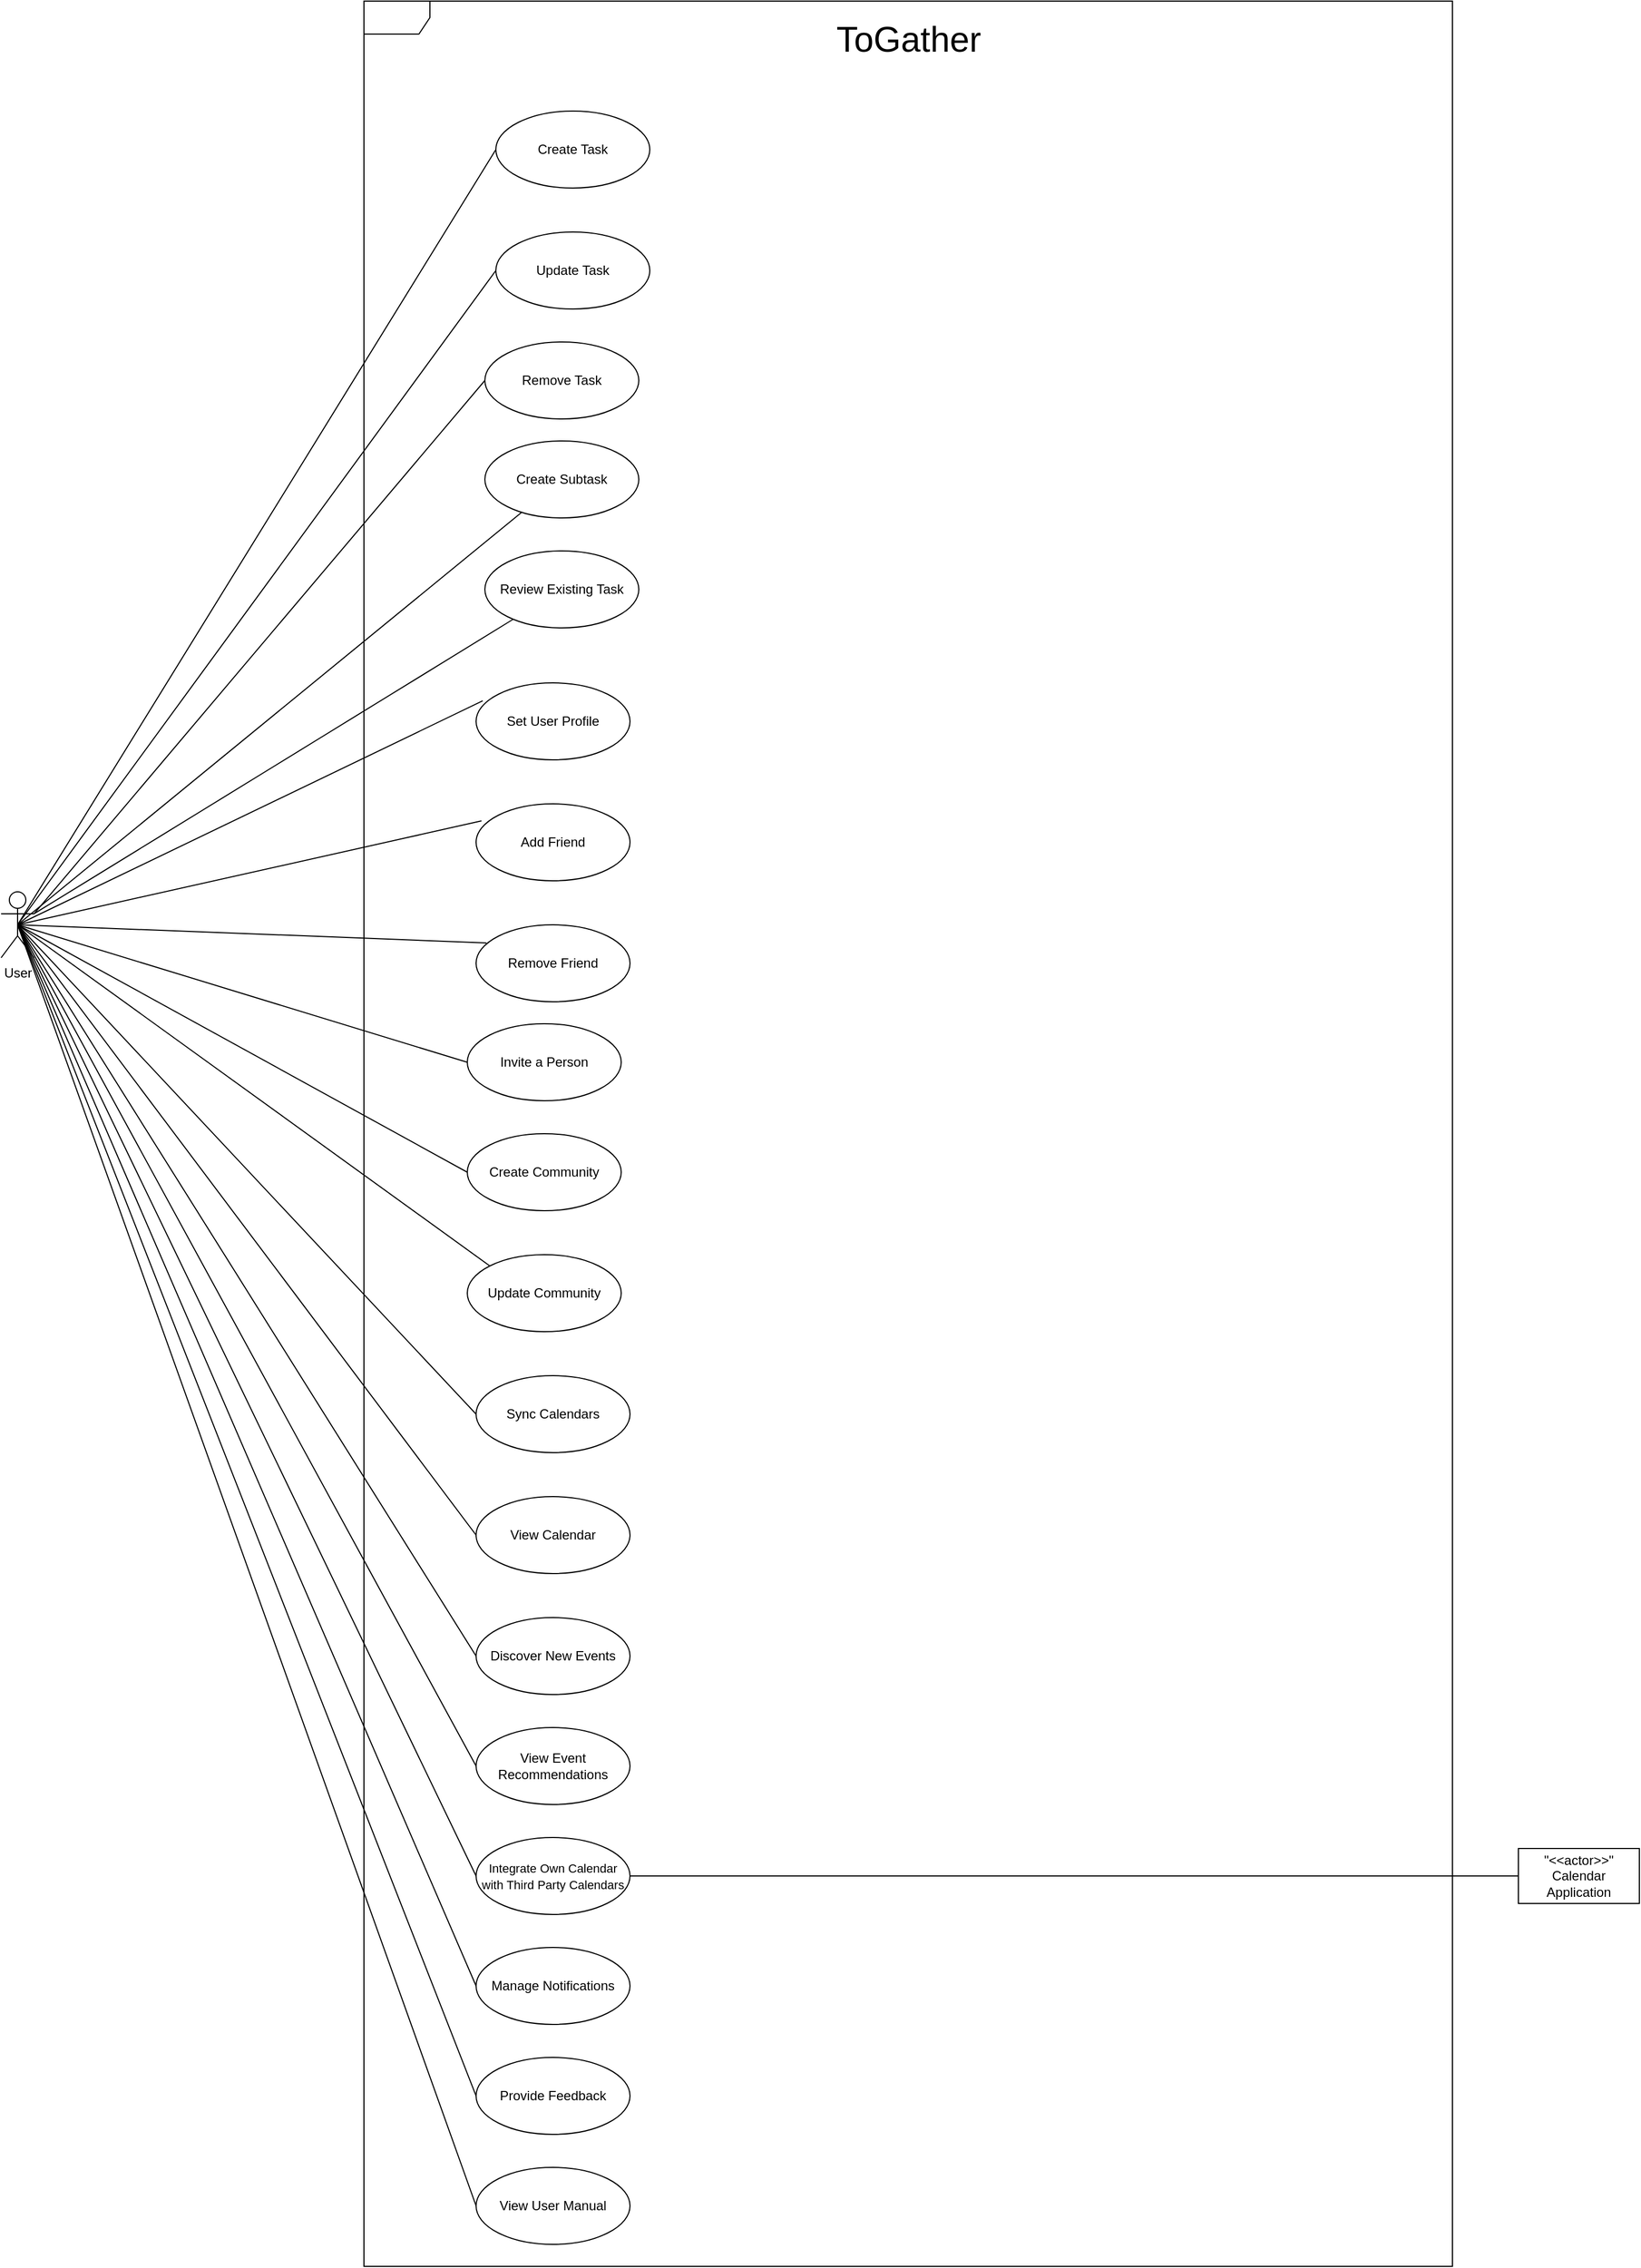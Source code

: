 <mxfile version="21.3.7" type="device">
  <diagram name="Page-1" id="z1S7xWT6islOMcxl1JYw">
    <mxGraphModel dx="2970" dy="1616" grid="1" gridSize="10" guides="1" tooltips="1" connect="1" arrows="1" fold="1" page="1" pageScale="1" pageWidth="850" pageHeight="1100" math="0" shadow="0">
      <root>
        <mxCell id="0" />
        <mxCell id="1" parent="0" />
        <mxCell id="axSa1QGL2reXzrXJXWEd-1" value="User" style="shape=umlActor;verticalLabelPosition=bottom;verticalAlign=top;html=1;" parent="1" vertex="1">
          <mxGeometry x="-440" y="1410" width="30" height="60" as="geometry" />
        </mxCell>
        <mxCell id="axSa1QGL2reXzrXJXWEd-2" value="" style="shape=umlFrame;whiteSpace=wrap;html=1;pointerEvents=0;" parent="1" vertex="1">
          <mxGeometry x="-110" y="600" width="990" height="2060" as="geometry" />
        </mxCell>
        <mxCell id="axSa1QGL2reXzrXJXWEd-19" value="Create Task" style="ellipse;whiteSpace=wrap;html=1;" parent="1" vertex="1">
          <mxGeometry x="10" y="700" width="140" height="70" as="geometry" />
        </mxCell>
        <mxCell id="ECnSgr_AsbTzaQ6PSxQX-14" value="Set User Profile" style="ellipse;whiteSpace=wrap;html=1;" parent="1" vertex="1">
          <mxGeometry x="-8" y="1220" width="140" height="70" as="geometry" />
        </mxCell>
        <mxCell id="ECnSgr_AsbTzaQ6PSxQX-22" value="" style="endArrow=none;html=1;rounded=0;" parent="1" edge="1">
          <mxGeometry relative="1" as="geometry">
            <mxPoint x="-65" y="1269" as="sourcePoint" />
            <mxPoint x="-65" y="1269" as="targetPoint" />
          </mxGeometry>
        </mxCell>
        <mxCell id="ECnSgr_AsbTzaQ6PSxQX-26" value="Update Task" style="ellipse;whiteSpace=wrap;html=1;" parent="1" vertex="1">
          <mxGeometry x="10" y="810" width="140" height="70" as="geometry" />
        </mxCell>
        <mxCell id="ECnSgr_AsbTzaQ6PSxQX-27" value="Remove Task" style="ellipse;whiteSpace=wrap;html=1;" parent="1" vertex="1">
          <mxGeometry y="910" width="140" height="70" as="geometry" />
        </mxCell>
        <mxCell id="ECnSgr_AsbTzaQ6PSxQX-28" value="Create Subtask" style="ellipse;whiteSpace=wrap;html=1;" parent="1" vertex="1">
          <mxGeometry y="1000" width="140" height="70" as="geometry" />
        </mxCell>
        <mxCell id="ECnSgr_AsbTzaQ6PSxQX-29" value="Review Existing Task" style="ellipse;whiteSpace=wrap;html=1;" parent="1" vertex="1">
          <mxGeometry y="1100" width="140" height="70" as="geometry" />
        </mxCell>
        <mxCell id="ECnSgr_AsbTzaQ6PSxQX-30" value="Add Friend" style="ellipse;whiteSpace=wrap;html=1;" parent="1" vertex="1">
          <mxGeometry x="-8" y="1330" width="140" height="70" as="geometry" />
        </mxCell>
        <mxCell id="ECnSgr_AsbTzaQ6PSxQX-31" value="Remove Friend" style="ellipse;whiteSpace=wrap;html=1;" parent="1" vertex="1">
          <mxGeometry x="-8" y="1440" width="140" height="70" as="geometry" />
        </mxCell>
        <mxCell id="ECnSgr_AsbTzaQ6PSxQX-32" value="Invite a Person" style="ellipse;whiteSpace=wrap;html=1;" parent="1" vertex="1">
          <mxGeometry x="-16" y="1530" width="140" height="70" as="geometry" />
        </mxCell>
        <mxCell id="ECnSgr_AsbTzaQ6PSxQX-33" value="Create Community" style="ellipse;whiteSpace=wrap;html=1;" parent="1" vertex="1">
          <mxGeometry x="-16" y="1630" width="140" height="70" as="geometry" />
        </mxCell>
        <mxCell id="ECnSgr_AsbTzaQ6PSxQX-34" value="Update Community" style="ellipse;whiteSpace=wrap;html=1;" parent="1" vertex="1">
          <mxGeometry x="-16" y="1740" width="140" height="70" as="geometry" />
        </mxCell>
        <mxCell id="ECnSgr_AsbTzaQ6PSxQX-36" value="Sync Calendars" style="ellipse;whiteSpace=wrap;html=1;" parent="1" vertex="1">
          <mxGeometry x="-8" y="1850" width="140" height="70" as="geometry" />
        </mxCell>
        <mxCell id="ECnSgr_AsbTzaQ6PSxQX-37" value="View Calendar" style="ellipse;whiteSpace=wrap;html=1;" parent="1" vertex="1">
          <mxGeometry x="-8" y="1960" width="140" height="70" as="geometry" />
        </mxCell>
        <mxCell id="ECnSgr_AsbTzaQ6PSxQX-38" value="Discover New Events" style="ellipse;whiteSpace=wrap;html=1;" parent="1" vertex="1">
          <mxGeometry x="-8" y="2070" width="140" height="70" as="geometry" />
        </mxCell>
        <mxCell id="ECnSgr_AsbTzaQ6PSxQX-39" value="View Event Recommendations" style="ellipse;whiteSpace=wrap;html=1;" parent="1" vertex="1">
          <mxGeometry x="-8" y="2170" width="140" height="70" as="geometry" />
        </mxCell>
        <mxCell id="ECnSgr_AsbTzaQ6PSxQX-40" value="&lt;font style=&quot;font-size: 11px;&quot;&gt;Integrate Own Calendar with Third Party Calendars&lt;/font&gt;" style="ellipse;whiteSpace=wrap;html=1;" parent="1" vertex="1">
          <mxGeometry x="-8" y="2270" width="140" height="70" as="geometry" />
        </mxCell>
        <mxCell id="ECnSgr_AsbTzaQ6PSxQX-41" value="Manage Notifications" style="ellipse;whiteSpace=wrap;html=1;" parent="1" vertex="1">
          <mxGeometry x="-8" y="2370" width="140" height="70" as="geometry" />
        </mxCell>
        <mxCell id="ECnSgr_AsbTzaQ6PSxQX-42" value="Provide Feedback" style="ellipse;whiteSpace=wrap;html=1;" parent="1" vertex="1">
          <mxGeometry x="-8" y="2470" width="140" height="70" as="geometry" />
        </mxCell>
        <mxCell id="ECnSgr_AsbTzaQ6PSxQX-43" value="View User Manual" style="ellipse;whiteSpace=wrap;html=1;" parent="1" vertex="1">
          <mxGeometry x="-8" y="2570" width="140" height="70" as="geometry" />
        </mxCell>
        <mxCell id="ECnSgr_AsbTzaQ6PSxQX-45" value="" style="endArrow=none;html=1;rounded=0;entryX=0;entryY=0.5;entryDx=0;entryDy=0;exitX=0.5;exitY=0.5;exitDx=0;exitDy=0;exitPerimeter=0;" parent="1" source="axSa1QGL2reXzrXJXWEd-1" target="axSa1QGL2reXzrXJXWEd-19" edge="1">
          <mxGeometry relative="1" as="geometry">
            <mxPoint x="-425" y="1410" as="sourcePoint" />
            <mxPoint x="420" y="1250" as="targetPoint" />
          </mxGeometry>
        </mxCell>
        <mxCell id="ECnSgr_AsbTzaQ6PSxQX-46" value="" style="endArrow=none;html=1;rounded=0;entryX=0;entryY=0.5;entryDx=0;entryDy=0;" parent="1" target="ECnSgr_AsbTzaQ6PSxQX-26" edge="1">
          <mxGeometry relative="1" as="geometry">
            <mxPoint x="-425" y="1440" as="sourcePoint" />
            <mxPoint y="270" as="targetPoint" />
          </mxGeometry>
        </mxCell>
        <mxCell id="ECnSgr_AsbTzaQ6PSxQX-47" value="" style="endArrow=none;html=1;rounded=0;entryX=0;entryY=0.5;entryDx=0;entryDy=0;exitX=1;exitY=0.333;exitDx=0;exitDy=0;exitPerimeter=0;" parent="1" source="axSa1QGL2reXzrXJXWEd-1" target="ECnSgr_AsbTzaQ6PSxQX-27" edge="1">
          <mxGeometry relative="1" as="geometry">
            <mxPoint x="-375" y="1120" as="sourcePoint" />
            <mxPoint x="10" y="855" as="targetPoint" />
          </mxGeometry>
        </mxCell>
        <mxCell id="ECnSgr_AsbTzaQ6PSxQX-48" value="" style="endArrow=none;html=1;rounded=0;exitX=0.5;exitY=0.5;exitDx=0;exitDy=0;exitPerimeter=0;" parent="1" source="axSa1QGL2reXzrXJXWEd-1" target="ECnSgr_AsbTzaQ6PSxQX-28" edge="1">
          <mxGeometry relative="1" as="geometry">
            <mxPoint x="-365" y="1130" as="sourcePoint" />
            <mxPoint x="20" y="865" as="targetPoint" />
          </mxGeometry>
        </mxCell>
        <mxCell id="ECnSgr_AsbTzaQ6PSxQX-49" value="" style="endArrow=none;html=1;rounded=0;exitX=1;exitY=0.333;exitDx=0;exitDy=0;exitPerimeter=0;" parent="1" source="axSa1QGL2reXzrXJXWEd-1" target="ECnSgr_AsbTzaQ6PSxQX-29" edge="1">
          <mxGeometry relative="1" as="geometry">
            <mxPoint x="-355" y="1140" as="sourcePoint" />
            <mxPoint x="30" y="875" as="targetPoint" />
          </mxGeometry>
        </mxCell>
        <mxCell id="ECnSgr_AsbTzaQ6PSxQX-50" value="" style="endArrow=none;html=1;rounded=0;entryX=0.043;entryY=0.233;entryDx=0;entryDy=0;entryPerimeter=0;exitX=0.5;exitY=0.5;exitDx=0;exitDy=0;exitPerimeter=0;" parent="1" source="axSa1QGL2reXzrXJXWEd-1" target="ECnSgr_AsbTzaQ6PSxQX-14" edge="1">
          <mxGeometry relative="1" as="geometry">
            <mxPoint x="-370" y="1140" as="sourcePoint" />
            <mxPoint x="10" y="1146" as="targetPoint" />
          </mxGeometry>
        </mxCell>
        <mxCell id="ECnSgr_AsbTzaQ6PSxQX-51" value="" style="endArrow=none;html=1;rounded=0;entryX=0.035;entryY=0.222;entryDx=0;entryDy=0;entryPerimeter=0;exitX=0.5;exitY=0.5;exitDx=0;exitDy=0;exitPerimeter=0;" parent="1" source="axSa1QGL2reXzrXJXWEd-1" target="ECnSgr_AsbTzaQ6PSxQX-30" edge="1">
          <mxGeometry relative="1" as="geometry">
            <mxPoint x="-370" y="1150" as="sourcePoint" />
            <mxPoint x="20" y="1156" as="targetPoint" />
          </mxGeometry>
        </mxCell>
        <mxCell id="ECnSgr_AsbTzaQ6PSxQX-52" value="" style="endArrow=none;html=1;rounded=0;entryX=0.067;entryY=0.235;entryDx=0;entryDy=0;entryPerimeter=0;" parent="1" target="ECnSgr_AsbTzaQ6PSxQX-31" edge="1">
          <mxGeometry relative="1" as="geometry">
            <mxPoint x="-425" y="1440" as="sourcePoint" />
            <mxPoint x="30" y="1166" as="targetPoint" />
          </mxGeometry>
        </mxCell>
        <mxCell id="ECnSgr_AsbTzaQ6PSxQX-53" value="" style="endArrow=none;html=1;rounded=0;entryX=0;entryY=0.5;entryDx=0;entryDy=0;exitX=0.5;exitY=0.5;exitDx=0;exitDy=0;exitPerimeter=0;" parent="1" source="axSa1QGL2reXzrXJXWEd-1" target="ECnSgr_AsbTzaQ6PSxQX-32" edge="1">
          <mxGeometry relative="1" as="geometry">
            <mxPoint x="-390" y="1160" as="sourcePoint" />
            <mxPoint x="40" y="1176" as="targetPoint" />
          </mxGeometry>
        </mxCell>
        <mxCell id="ECnSgr_AsbTzaQ6PSxQX-54" value="" style="endArrow=none;html=1;rounded=0;entryX=0;entryY=0.5;entryDx=0;entryDy=0;exitX=0.5;exitY=0.5;exitDx=0;exitDy=0;exitPerimeter=0;" parent="1" source="axSa1QGL2reXzrXJXWEd-1" target="ECnSgr_AsbTzaQ6PSxQX-33" edge="1">
          <mxGeometry relative="1" as="geometry">
            <mxPoint x="-400" y="1170" as="sourcePoint" />
            <mxPoint x="50" y="1186" as="targetPoint" />
          </mxGeometry>
        </mxCell>
        <mxCell id="ECnSgr_AsbTzaQ6PSxQX-55" value="" style="endArrow=none;html=1;rounded=0;entryX=0;entryY=0;entryDx=0;entryDy=0;exitX=0.5;exitY=0.5;exitDx=0;exitDy=0;exitPerimeter=0;" parent="1" source="axSa1QGL2reXzrXJXWEd-1" target="ECnSgr_AsbTzaQ6PSxQX-34" edge="1">
          <mxGeometry relative="1" as="geometry">
            <mxPoint x="-410" y="1180" as="sourcePoint" />
            <mxPoint x="2" y="1895" as="targetPoint" />
          </mxGeometry>
        </mxCell>
        <mxCell id="ECnSgr_AsbTzaQ6PSxQX-57" value="" style="endArrow=none;html=1;rounded=0;entryX=0;entryY=0.5;entryDx=0;entryDy=0;exitX=0.5;exitY=0.5;exitDx=0;exitDy=0;exitPerimeter=0;" parent="1" source="axSa1QGL2reXzrXJXWEd-1" target="ECnSgr_AsbTzaQ6PSxQX-36" edge="1">
          <mxGeometry relative="1" as="geometry">
            <mxPoint x="-415" y="1450" as="sourcePoint" />
            <mxPoint x="23" y="1980" as="targetPoint" />
          </mxGeometry>
        </mxCell>
        <mxCell id="ECnSgr_AsbTzaQ6PSxQX-58" value="" style="endArrow=none;html=1;rounded=0;entryX=0;entryY=0.5;entryDx=0;entryDy=0;exitX=0.5;exitY=0.5;exitDx=0;exitDy=0;exitPerimeter=0;" parent="1" source="axSa1QGL2reXzrXJXWEd-1" target="ECnSgr_AsbTzaQ6PSxQX-37" edge="1">
          <mxGeometry relative="1" as="geometry">
            <mxPoint x="-405" y="1460" as="sourcePoint" />
            <mxPoint x="33" y="1990" as="targetPoint" />
          </mxGeometry>
        </mxCell>
        <mxCell id="ECnSgr_AsbTzaQ6PSxQX-59" value="" style="endArrow=none;html=1;rounded=0;entryX=0;entryY=0.5;entryDx=0;entryDy=0;exitX=0.5;exitY=0.5;exitDx=0;exitDy=0;exitPerimeter=0;" parent="1" source="axSa1QGL2reXzrXJXWEd-1" target="ECnSgr_AsbTzaQ6PSxQX-38" edge="1">
          <mxGeometry relative="1" as="geometry">
            <mxPoint x="-395" y="1470" as="sourcePoint" />
            <mxPoint x="43" y="2000" as="targetPoint" />
          </mxGeometry>
        </mxCell>
        <mxCell id="ECnSgr_AsbTzaQ6PSxQX-60" value="" style="endArrow=none;html=1;rounded=0;entryX=0;entryY=0.5;entryDx=0;entryDy=0;exitX=0.5;exitY=0.5;exitDx=0;exitDy=0;exitPerimeter=0;" parent="1" source="axSa1QGL2reXzrXJXWEd-1" target="ECnSgr_AsbTzaQ6PSxQX-39" edge="1">
          <mxGeometry relative="1" as="geometry">
            <mxPoint x="-420" y="1440" as="sourcePoint" />
            <mxPoint x="53" y="2010" as="targetPoint" />
          </mxGeometry>
        </mxCell>
        <mxCell id="ECnSgr_AsbTzaQ6PSxQX-61" value="" style="endArrow=none;html=1;rounded=0;entryX=0;entryY=0.5;entryDx=0;entryDy=0;exitX=0.5;exitY=0.5;exitDx=0;exitDy=0;exitPerimeter=0;" parent="1" source="axSa1QGL2reXzrXJXWEd-1" target="ECnSgr_AsbTzaQ6PSxQX-40" edge="1">
          <mxGeometry relative="1" as="geometry">
            <mxPoint x="-420" y="1450" as="sourcePoint" />
            <mxPoint x="63" y="2020" as="targetPoint" />
          </mxGeometry>
        </mxCell>
        <mxCell id="ECnSgr_AsbTzaQ6PSxQX-62" value="" style="endArrow=none;html=1;rounded=0;entryX=0;entryY=0.5;entryDx=0;entryDy=0;exitX=0.5;exitY=0.5;exitDx=0;exitDy=0;exitPerimeter=0;" parent="1" source="axSa1QGL2reXzrXJXWEd-1" target="ECnSgr_AsbTzaQ6PSxQX-41" edge="1">
          <mxGeometry relative="1" as="geometry">
            <mxPoint x="-420" y="1440" as="sourcePoint" />
            <mxPoint x="73" y="2030" as="targetPoint" />
          </mxGeometry>
        </mxCell>
        <mxCell id="ECnSgr_AsbTzaQ6PSxQX-63" value="" style="endArrow=none;html=1;rounded=0;entryX=0;entryY=0.5;entryDx=0;entryDy=0;exitX=0.5;exitY=0.5;exitDx=0;exitDy=0;exitPerimeter=0;" parent="1" source="axSa1QGL2reXzrXJXWEd-1" target="ECnSgr_AsbTzaQ6PSxQX-42" edge="1">
          <mxGeometry relative="1" as="geometry">
            <mxPoint x="-355" y="1510" as="sourcePoint" />
            <mxPoint x="83" y="2040" as="targetPoint" />
          </mxGeometry>
        </mxCell>
        <mxCell id="ECnSgr_AsbTzaQ6PSxQX-64" value="" style="endArrow=none;html=1;rounded=0;entryX=0;entryY=0.5;entryDx=0;entryDy=0;exitX=0.5;exitY=0.5;exitDx=0;exitDy=0;exitPerimeter=0;" parent="1" source="axSa1QGL2reXzrXJXWEd-1" target="ECnSgr_AsbTzaQ6PSxQX-43" edge="1">
          <mxGeometry relative="1" as="geometry">
            <mxPoint x="-345" y="1520" as="sourcePoint" />
            <mxPoint x="93" y="2050" as="targetPoint" />
          </mxGeometry>
        </mxCell>
        <mxCell id="ECnSgr_AsbTzaQ6PSxQX-66" value="&lt;font style=&quot;font-size: 32px;&quot;&gt;ToGather&lt;/font&gt;" style="text;html=1;align=center;verticalAlign=middle;resizable=0;points=[];autosize=1;strokeColor=none;fillColor=none;" parent="1" vertex="1">
          <mxGeometry x="305" y="610" width="160" height="50" as="geometry" />
        </mxCell>
        <mxCell id="ECnSgr_AsbTzaQ6PSxQX-67" value="&quot;&amp;lt;&amp;lt;actor&amp;gt;&amp;gt;&quot;&lt;br&gt;Calendar Application" style="html=1;whiteSpace=wrap;" parent="1" vertex="1">
          <mxGeometry x="940" y="2280" width="110" height="50" as="geometry" />
        </mxCell>
        <mxCell id="ECnSgr_AsbTzaQ6PSxQX-68" value="" style="endArrow=none;html=1;rounded=0;entryX=0;entryY=0.5;entryDx=0;entryDy=0;exitX=1;exitY=0.5;exitDx=0;exitDy=0;" parent="1" source="ECnSgr_AsbTzaQ6PSxQX-40" target="ECnSgr_AsbTzaQ6PSxQX-67" edge="1">
          <mxGeometry relative="1" as="geometry">
            <mxPoint x="-415" y="1450" as="sourcePoint" />
            <mxPoint x="10" y="2835" as="targetPoint" />
          </mxGeometry>
        </mxCell>
      </root>
    </mxGraphModel>
  </diagram>
</mxfile>
